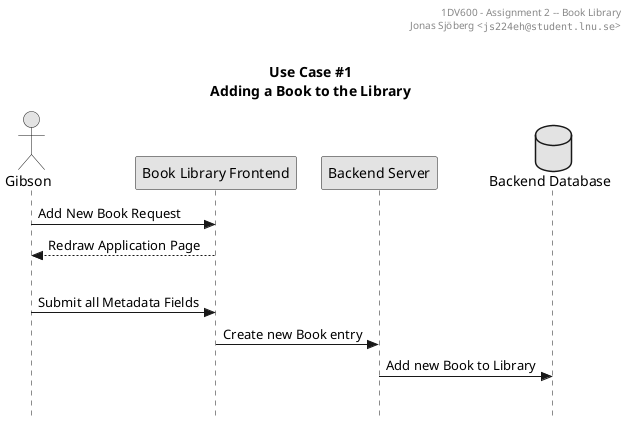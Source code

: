 ' ~~~~~~~~~~~~~~~~~~~~~~~~~~~~~~~~~~~~~~~~~~~~~~~~~
' 1DV600 -- Software Technology
' Assignment 2: Analysis, Design and Implementation
' ~~~~~~~~~~~~~~~~~~~~~~~~~~~~~~~~~~~~~~~~~~~~~~~~~
' Created by Jonas Sjöberg (js224eh) on 2017-02-18.

@startuml
' debug flag creates a 'svek.dot' and 'svek.svg' file in ~/
' !pragma svek_trace on

skinparam {
    monochrome true
    backgroundColor transparent
    classBackgroundColor transparent
    style strictuml
}


header
1DV600 - Assignment 2 -- Book Library
Jonas Sjöberg <""js224eh@student.lnu.se"">
end header

title \nUse Case #1\nAdding a Book to the Library


actor Gibson

Gibson -> "Book Library Frontend" as frontend: Add New Book Request
frontend --> Gibson: Redraw Application Page

|||

Gibson -> frontend: Submit all Metadata Fields
frontend -> "Backend Server" as backend: Create new Book entry

database "Backend Database" as db
backend -> db: Add new Book to Library
|||

@enduml
